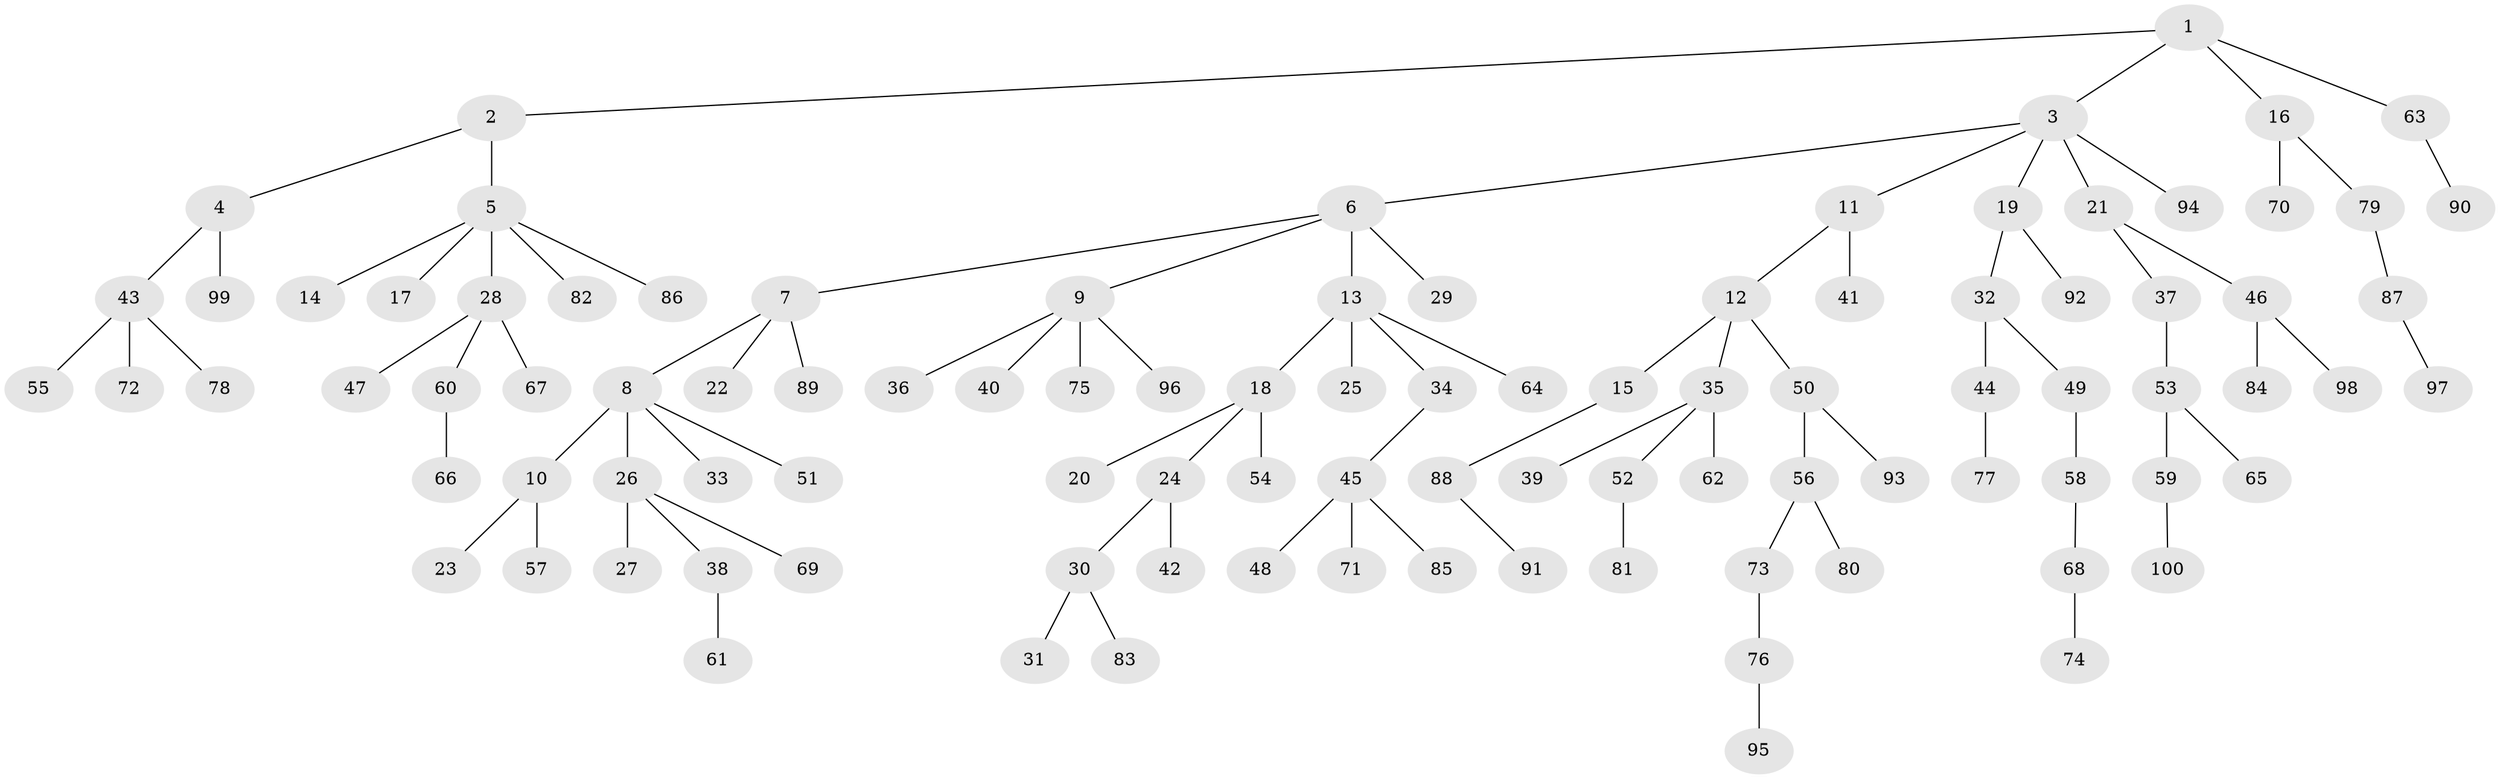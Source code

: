 // original degree distribution, {5: 0.05, 3: 0.1, 7: 0.014285714285714285, 6: 0.014285714285714285, 4: 0.07857142857142857, 1: 0.55, 2: 0.19285714285714287}
// Generated by graph-tools (version 1.1) at 2025/52/03/04/25 22:52:02]
// undirected, 100 vertices, 99 edges
graph export_dot {
  node [color=gray90,style=filled];
  1;
  2;
  3;
  4;
  5;
  6;
  7;
  8;
  9;
  10;
  11;
  12;
  13;
  14;
  15;
  16;
  17;
  18;
  19;
  20;
  21;
  22;
  23;
  24;
  25;
  26;
  27;
  28;
  29;
  30;
  31;
  32;
  33;
  34;
  35;
  36;
  37;
  38;
  39;
  40;
  41;
  42;
  43;
  44;
  45;
  46;
  47;
  48;
  49;
  50;
  51;
  52;
  53;
  54;
  55;
  56;
  57;
  58;
  59;
  60;
  61;
  62;
  63;
  64;
  65;
  66;
  67;
  68;
  69;
  70;
  71;
  72;
  73;
  74;
  75;
  76;
  77;
  78;
  79;
  80;
  81;
  82;
  83;
  84;
  85;
  86;
  87;
  88;
  89;
  90;
  91;
  92;
  93;
  94;
  95;
  96;
  97;
  98;
  99;
  100;
  1 -- 2 [weight=1.0];
  1 -- 3 [weight=1.0];
  1 -- 16 [weight=1.0];
  1 -- 63 [weight=1.0];
  2 -- 4 [weight=1.0];
  2 -- 5 [weight=1.0];
  3 -- 6 [weight=1.0];
  3 -- 11 [weight=1.0];
  3 -- 19 [weight=1.0];
  3 -- 21 [weight=1.0];
  3 -- 94 [weight=1.0];
  4 -- 43 [weight=1.0];
  4 -- 99 [weight=1.0];
  5 -- 14 [weight=1.0];
  5 -- 17 [weight=1.0];
  5 -- 28 [weight=1.0];
  5 -- 82 [weight=1.0];
  5 -- 86 [weight=1.0];
  6 -- 7 [weight=1.0];
  6 -- 9 [weight=1.0];
  6 -- 13 [weight=1.0];
  6 -- 29 [weight=1.0];
  7 -- 8 [weight=1.0];
  7 -- 22 [weight=1.0];
  7 -- 89 [weight=1.0];
  8 -- 10 [weight=1.0];
  8 -- 26 [weight=1.0];
  8 -- 33 [weight=1.0];
  8 -- 51 [weight=1.0];
  9 -- 36 [weight=1.0];
  9 -- 40 [weight=1.0];
  9 -- 75 [weight=1.0];
  9 -- 96 [weight=1.0];
  10 -- 23 [weight=1.0];
  10 -- 57 [weight=1.0];
  11 -- 12 [weight=1.0];
  11 -- 41 [weight=1.0];
  12 -- 15 [weight=1.0];
  12 -- 35 [weight=1.0];
  12 -- 50 [weight=1.0];
  13 -- 18 [weight=1.0];
  13 -- 25 [weight=1.0];
  13 -- 34 [weight=1.0];
  13 -- 64 [weight=1.0];
  15 -- 88 [weight=1.0];
  16 -- 70 [weight=1.0];
  16 -- 79 [weight=1.0];
  18 -- 20 [weight=1.0];
  18 -- 24 [weight=1.0];
  18 -- 54 [weight=1.0];
  19 -- 32 [weight=1.0];
  19 -- 92 [weight=1.0];
  21 -- 37 [weight=1.0];
  21 -- 46 [weight=1.0];
  24 -- 30 [weight=1.0];
  24 -- 42 [weight=1.0];
  26 -- 27 [weight=1.0];
  26 -- 38 [weight=1.0];
  26 -- 69 [weight=1.0];
  28 -- 47 [weight=1.0];
  28 -- 60 [weight=1.0];
  28 -- 67 [weight=1.0];
  30 -- 31 [weight=1.0];
  30 -- 83 [weight=1.0];
  32 -- 44 [weight=1.0];
  32 -- 49 [weight=1.0];
  34 -- 45 [weight=1.0];
  35 -- 39 [weight=1.0];
  35 -- 52 [weight=1.0];
  35 -- 62 [weight=1.0];
  37 -- 53 [weight=1.0];
  38 -- 61 [weight=1.0];
  43 -- 55 [weight=1.0];
  43 -- 72 [weight=1.0];
  43 -- 78 [weight=1.0];
  44 -- 77 [weight=1.0];
  45 -- 48 [weight=1.0];
  45 -- 71 [weight=1.0];
  45 -- 85 [weight=1.0];
  46 -- 84 [weight=1.0];
  46 -- 98 [weight=1.0];
  49 -- 58 [weight=1.0];
  50 -- 56 [weight=1.0];
  50 -- 93 [weight=1.0];
  52 -- 81 [weight=1.0];
  53 -- 59 [weight=1.0];
  53 -- 65 [weight=1.0];
  56 -- 73 [weight=1.0];
  56 -- 80 [weight=1.0];
  58 -- 68 [weight=1.0];
  59 -- 100 [weight=1.0];
  60 -- 66 [weight=1.0];
  63 -- 90 [weight=1.0];
  68 -- 74 [weight=1.0];
  73 -- 76 [weight=1.0];
  76 -- 95 [weight=1.0];
  79 -- 87 [weight=1.0];
  87 -- 97 [weight=1.0];
  88 -- 91 [weight=1.0];
}
